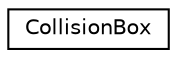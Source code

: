 digraph "Graphical Class Hierarchy"
{
  edge [fontname="Helvetica",fontsize="10",labelfontname="Helvetica",labelfontsize="10"];
  node [fontname="Helvetica",fontsize="10",shape=record];
  rankdir="LR";
  Node1 [label="CollisionBox",height=0.2,width=0.4,color="black", fillcolor="white", style="filled",URL="$class_collision_box.html"];
}

